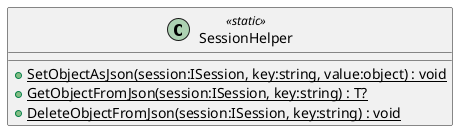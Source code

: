 @startuml
class SessionHelper <<static>> {
    + {static} SetObjectAsJson(session:ISession, key:string, value:object) : void
    + {static} GetObjectFromJson(session:ISession, key:string) : T?
    + {static} DeleteObjectFromJson(session:ISession, key:string) : void
}
@enduml
